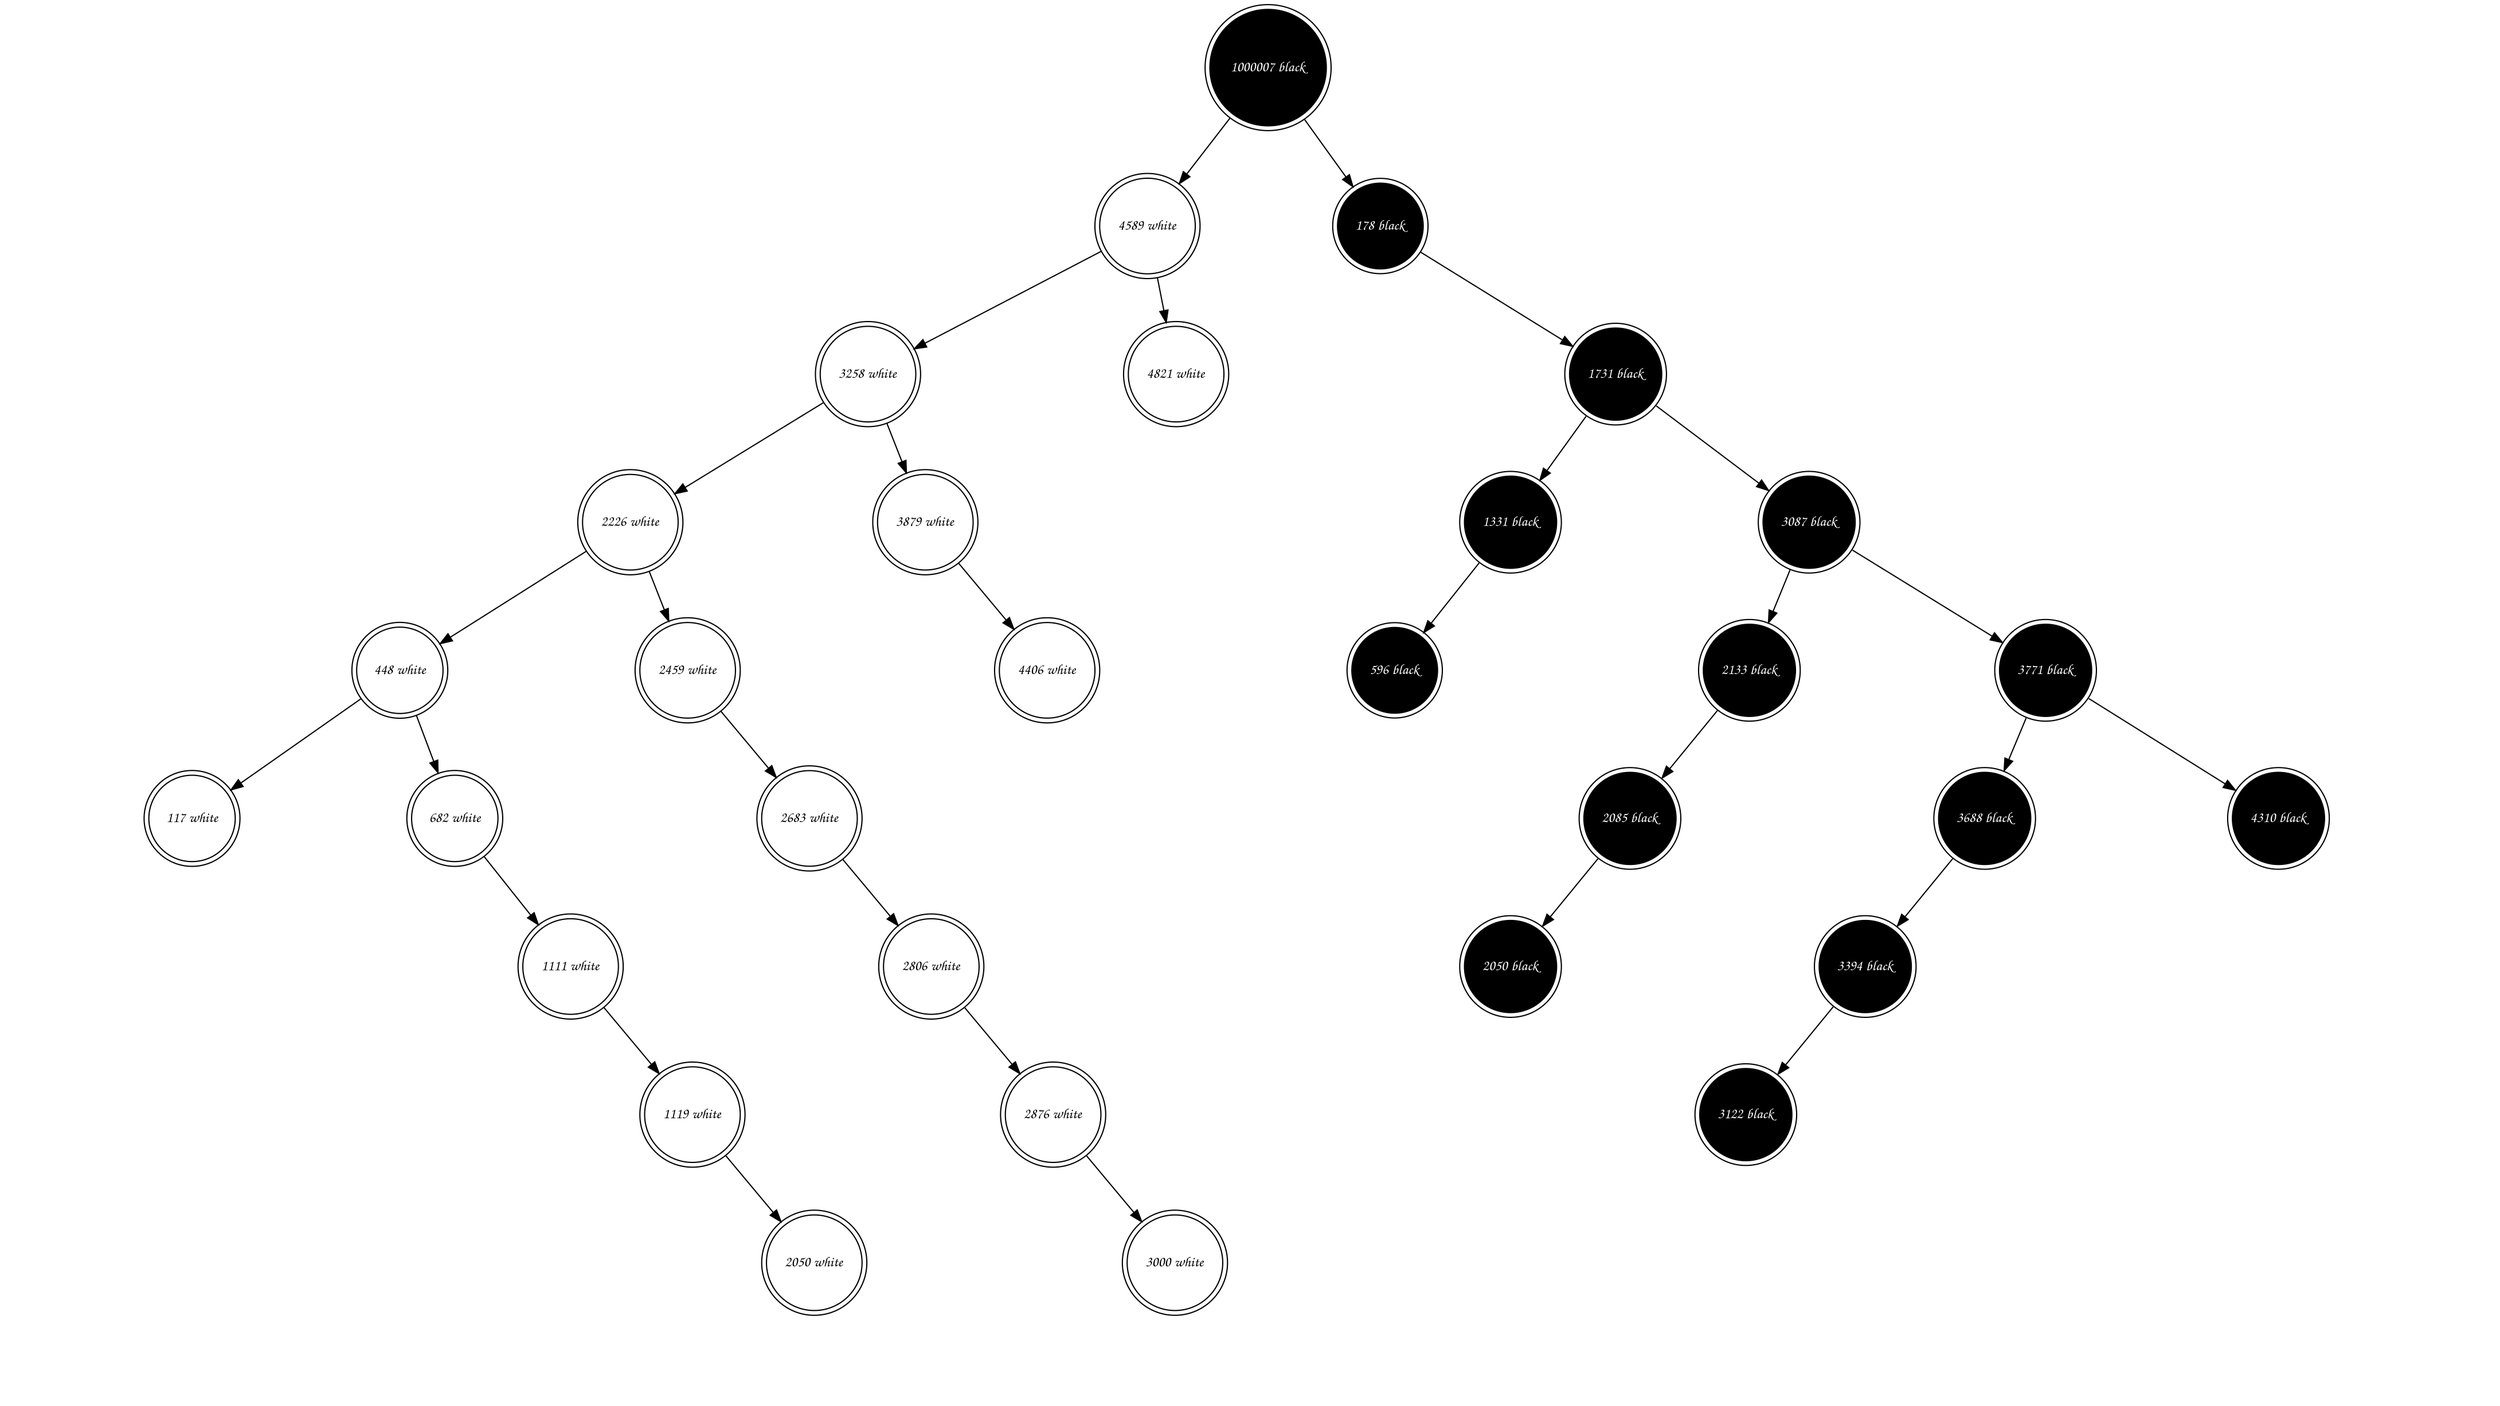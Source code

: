 digraph arbre {
	ordering = out;
	splines = false;
	"1000007 black" [style=filled, fillcolor="black", fontcolor="white", fontsize=12, shape=doublecircle, fontname="Comic Sans MS"];
	"4589 white" [style=filled, fillcolor="white", fontcolor="black", fontsize=12, shape=doublecircle, fontname="Comic Sans MS"];
	"1000007 black" -> "4589 white";
	"NIL0" [style=invis];
	"1000007 black" -> "NIL0" [style=invis];
	"178 black" [style=filled, fillcolor="black", fontcolor="white", fontsize=12, shape=doublecircle, fontname="Comic Sans MS"];
	"1000007 black" -> "178 black";
	"4589 white" [style=filled, fillcolor="white", fontcolor="black", fontsize=12, shape=doublecircle, fontname="Comic Sans MS"];
	"3258 white" [style=filled, fillcolor="white", fontcolor="black", fontsize=12, shape=doublecircle, fontname="Comic Sans MS"];
	"4589 white" -> "3258 white";
	"NIL1" [style=invis];
	"4589 white" -> "NIL1" [style=invis];
	"4821 white" [style=filled, fillcolor="white", fontcolor="black", fontsize=12, shape=doublecircle, fontname="Comic Sans MS"];
	"4589 white" -> "4821 white";
	"3258 white" [style=filled, fillcolor="white", fontcolor="black", fontsize=12, shape=doublecircle, fontname="Comic Sans MS"];
	"2226 white" [style=filled, fillcolor="white", fontcolor="black", fontsize=12, shape=doublecircle, fontname="Comic Sans MS"];
	"3258 white" -> "2226 white";
	"NIL2" [style=invis];
	"3258 white" -> "NIL2" [style=invis];
	"3879 white" [style=filled, fillcolor="white", fontcolor="black", fontsize=12, shape=doublecircle, fontname="Comic Sans MS"];
	"3258 white" -> "3879 white";
	"2226 white" [style=filled, fillcolor="white", fontcolor="black", fontsize=12, shape=doublecircle, fontname="Comic Sans MS"];
	"448 white" [style=filled, fillcolor="white", fontcolor="black", fontsize=12, shape=doublecircle, fontname="Comic Sans MS"];
	"2226 white" -> "448 white";
	"NIL3" [style=invis];
	"2226 white" -> "NIL3" [style=invis];
	"2459 white" [style=filled, fillcolor="white", fontcolor="black", fontsize=12, shape=doublecircle, fontname="Comic Sans MS"];
	"2226 white" -> "2459 white";
	"448 white" [style=filled, fillcolor="white", fontcolor="black", fontsize=12, shape=doublecircle, fontname="Comic Sans MS"];
	"117 white" [style=filled, fillcolor="white", fontcolor="black", fontsize=12, shape=doublecircle, fontname="Comic Sans MS"];
	"448 white" -> "117 white";
	"NIL4" [style=invis];
	"448 white" -> "NIL4" [style=invis];
	"682 white" [style=filled, fillcolor="white", fontcolor="black", fontsize=12, shape=doublecircle, fontname="Comic Sans MS"];
	"448 white" -> "682 white";
	"117 white" [style=filled, fillcolor="white", fontcolor="black", fontsize=12, shape=doublecircle, fontname="Comic Sans MS"];
	"NIL5" [style=invis];
	"117 white" -> "NIL5" [style=invis];
	"NIL6" [style=invis];
	"117 white" -> "NIL6" [style=invis];
	"NIL7" [style=invis];
	"117 white" -> "NIL7" [style=invis];
	"682 white" [style=filled, fillcolor="white", fontcolor="black", fontsize=12, shape=doublecircle, fontname="Comic Sans MS"];
	"NIL8" [style=invis];
	"682 white" -> "NIL8" [style=invis];
	"NIL9" [style=invis];
	"682 white" -> "NIL9" [style=invis];
	"1111 white" [style=filled, fillcolor="white", fontcolor="black", fontsize=12, shape=doublecircle, fontname="Comic Sans MS"];
	"682 white" -> "1111 white";
	"1111 white" [style=filled, fillcolor="white", fontcolor="black", fontsize=12, shape=doublecircle, fontname="Comic Sans MS"];
	"NIL10" [style=invis];
	"1111 white" -> "NIL10" [style=invis];
	"NIL11" [style=invis];
	"1111 white" -> "NIL11" [style=invis];
	"1119 white" [style=filled, fillcolor="white", fontcolor="black", fontsize=12, shape=doublecircle, fontname="Comic Sans MS"];
	"1111 white" -> "1119 white";
	"1119 white" [style=filled, fillcolor="white", fontcolor="black", fontsize=12, shape=doublecircle, fontname="Comic Sans MS"];
	"NIL12" [style=invis];
	"1119 white" -> "NIL12" [style=invis];
	"NIL13" [style=invis];
	"1119 white" -> "NIL13" [style=invis];
	"2050 white" [style=filled, fillcolor="white", fontcolor="black", fontsize=12, shape=doublecircle, fontname="Comic Sans MS"];
	"1119 white" -> "2050 white";
	"2050 white" [style=filled, fillcolor="white", fontcolor="black", fontsize=12, shape=doublecircle, fontname="Comic Sans MS"];
	"NIL14" [style=invis];
	"2050 white" -> "NIL14" [style=invis];
	"NIL15" [style=invis];
	"2050 white" -> "NIL15" [style=invis];
	"NIL16" [style=invis];
	"2050 white" -> "NIL16" [style=invis];
	"2459 white" [style=filled, fillcolor="white", fontcolor="black", fontsize=12, shape=doublecircle, fontname="Comic Sans MS"];
	"NIL17" [style=invis];
	"2459 white" -> "NIL17" [style=invis];
	"NIL18" [style=invis];
	"2459 white" -> "NIL18" [style=invis];
	"2683 white" [style=filled, fillcolor="white", fontcolor="black", fontsize=12, shape=doublecircle, fontname="Comic Sans MS"];
	"2459 white" -> "2683 white";
	"2683 white" [style=filled, fillcolor="white", fontcolor="black", fontsize=12, shape=doublecircle, fontname="Comic Sans MS"];
	"NIL19" [style=invis];
	"2683 white" -> "NIL19" [style=invis];
	"NIL20" [style=invis];
	"2683 white" -> "NIL20" [style=invis];
	"2806 white" [style=filled, fillcolor="white", fontcolor="black", fontsize=12, shape=doublecircle, fontname="Comic Sans MS"];
	"2683 white" -> "2806 white";
	"2806 white" [style=filled, fillcolor="white", fontcolor="black", fontsize=12, shape=doublecircle, fontname="Comic Sans MS"];
	"NIL21" [style=invis];
	"2806 white" -> "NIL21" [style=invis];
	"NIL22" [style=invis];
	"2806 white" -> "NIL22" [style=invis];
	"2876 white" [style=filled, fillcolor="white", fontcolor="black", fontsize=12, shape=doublecircle, fontname="Comic Sans MS"];
	"2806 white" -> "2876 white";
	"2876 white" [style=filled, fillcolor="white", fontcolor="black", fontsize=12, shape=doublecircle, fontname="Comic Sans MS"];
	"NIL23" [style=invis];
	"2876 white" -> "NIL23" [style=invis];
	"NIL24" [style=invis];
	"2876 white" -> "NIL24" [style=invis];
	"3000 white" [style=filled, fillcolor="white", fontcolor="black", fontsize=12, shape=doublecircle, fontname="Comic Sans MS"];
	"2876 white" -> "3000 white";
	"3000 white" [style=filled, fillcolor="white", fontcolor="black", fontsize=12, shape=doublecircle, fontname="Comic Sans MS"];
	"NIL25" [style=invis];
	"3000 white" -> "NIL25" [style=invis];
	"NIL26" [style=invis];
	"3000 white" -> "NIL26" [style=invis];
	"NIL27" [style=invis];
	"3000 white" -> "NIL27" [style=invis];
	"3879 white" [style=filled, fillcolor="white", fontcolor="black", fontsize=12, shape=doublecircle, fontname="Comic Sans MS"];
	"NIL28" [style=invis];
	"3879 white" -> "NIL28" [style=invis];
	"NIL29" [style=invis];
	"3879 white" -> "NIL29" [style=invis];
	"4406 white" [style=filled, fillcolor="white", fontcolor="black", fontsize=12, shape=doublecircle, fontname="Comic Sans MS"];
	"3879 white" -> "4406 white";
	"4406 white" [style=filled, fillcolor="white", fontcolor="black", fontsize=12, shape=doublecircle, fontname="Comic Sans MS"];
	"NIL30" [style=invis];
	"4406 white" -> "NIL30" [style=invis];
	"NIL31" [style=invis];
	"4406 white" -> "NIL31" [style=invis];
	"NIL32" [style=invis];
	"4406 white" -> "NIL32" [style=invis];
	"4821 white" [style=filled, fillcolor="white", fontcolor="black", fontsize=12, shape=doublecircle, fontname="Comic Sans MS"];
	"NIL33" [style=invis];
	"4821 white" -> "NIL33" [style=invis];
	"NIL34" [style=invis];
	"4821 white" -> "NIL34" [style=invis];
	"NIL35" [style=invis];
	"4821 white" -> "NIL35" [style=invis];
	"178 black" [style=filled, fillcolor="black", fontcolor="white", fontsize=12, shape=doublecircle, fontname="Comic Sans MS"];
	"NIL36" [style=invis];
	"178 black" -> "NIL36" [style=invis];
	"NIL37" [style=invis];
	"178 black" -> "NIL37" [style=invis];
	"1731 black" [style=filled, fillcolor="black", fontcolor="white", fontsize=12, shape=doublecircle, fontname="Comic Sans MS"];
	"178 black" -> "1731 black";
	"1731 black" [style=filled, fillcolor="black", fontcolor="white", fontsize=12, shape=doublecircle, fontname="Comic Sans MS"];
	"1331 black" [style=filled, fillcolor="black", fontcolor="white", fontsize=12, shape=doublecircle, fontname="Comic Sans MS"];
	"1731 black" -> "1331 black";
	"NIL38" [style=invis];
	"1731 black" -> "NIL38" [style=invis];
	"3087 black" [style=filled, fillcolor="black", fontcolor="white", fontsize=12, shape=doublecircle, fontname="Comic Sans MS"];
	"1731 black" -> "3087 black";
	"1331 black" [style=filled, fillcolor="black", fontcolor="white", fontsize=12, shape=doublecircle, fontname="Comic Sans MS"];
	"596 black" [style=filled, fillcolor="black", fontcolor="white", fontsize=12, shape=doublecircle, fontname="Comic Sans MS"];
	"1331 black" -> "596 black";
	"NIL39" [style=invis];
	"1331 black" -> "NIL39" [style=invis];
	"NIL40" [style=invis];
	"1331 black" -> "NIL40" [style=invis];
	"596 black" [style=filled, fillcolor="black", fontcolor="white", fontsize=12, shape=doublecircle, fontname="Comic Sans MS"];
	"NIL41" [style=invis];
	"596 black" -> "NIL41" [style=invis];
	"NIL42" [style=invis];
	"596 black" -> "NIL42" [style=invis];
	"NIL43" [style=invis];
	"596 black" -> "NIL43" [style=invis];
	"3087 black" [style=filled, fillcolor="black", fontcolor="white", fontsize=12, shape=doublecircle, fontname="Comic Sans MS"];
	"2133 black" [style=filled, fillcolor="black", fontcolor="white", fontsize=12, shape=doublecircle, fontname="Comic Sans MS"];
	"3087 black" -> "2133 black";
	"NIL44" [style=invis];
	"3087 black" -> "NIL44" [style=invis];
	"3771 black" [style=filled, fillcolor="black", fontcolor="white", fontsize=12, shape=doublecircle, fontname="Comic Sans MS"];
	"3087 black" -> "3771 black";
	"2133 black" [style=filled, fillcolor="black", fontcolor="white", fontsize=12, shape=doublecircle, fontname="Comic Sans MS"];
	"2085 black" [style=filled, fillcolor="black", fontcolor="white", fontsize=12, shape=doublecircle, fontname="Comic Sans MS"];
	"2133 black" -> "2085 black";
	"NIL45" [style=invis];
	"2133 black" -> "NIL45" [style=invis];
	"NIL46" [style=invis];
	"2133 black" -> "NIL46" [style=invis];
	"2085 black" [style=filled, fillcolor="black", fontcolor="white", fontsize=12, shape=doublecircle, fontname="Comic Sans MS"];
	"2050 black" [style=filled, fillcolor="black", fontcolor="white", fontsize=12, shape=doublecircle, fontname="Comic Sans MS"];
	"2085 black" -> "2050 black";
	"NIL47" [style=invis];
	"2085 black" -> "NIL47" [style=invis];
	"NIL48" [style=invis];
	"2085 black" -> "NIL48" [style=invis];
	"2050 black" [style=filled, fillcolor="black", fontcolor="white", fontsize=12, shape=doublecircle, fontname="Comic Sans MS"];
	"NIL49" [style=invis];
	"2050 black" -> "NIL49" [style=invis];
	"NIL50" [style=invis];
	"2050 black" -> "NIL50" [style=invis];
	"NIL51" [style=invis];
	"2050 black" -> "NIL51" [style=invis];
	"3771 black" [style=filled, fillcolor="black", fontcolor="white", fontsize=12, shape=doublecircle, fontname="Comic Sans MS"];
	"3688 black" [style=filled, fillcolor="black", fontcolor="white", fontsize=12, shape=doublecircle, fontname="Comic Sans MS"];
	"3771 black" -> "3688 black";
	"NIL52" [style=invis];
	"3771 black" -> "NIL52" [style=invis];
	"4310 black" [style=filled, fillcolor="black", fontcolor="white", fontsize=12, shape=doublecircle, fontname="Comic Sans MS"];
	"3771 black" -> "4310 black";
	"3688 black" [style=filled, fillcolor="black", fontcolor="white", fontsize=12, shape=doublecircle, fontname="Comic Sans MS"];
	"3394 black" [style=filled, fillcolor="black", fontcolor="white", fontsize=12, shape=doublecircle, fontname="Comic Sans MS"];
	"3688 black" -> "3394 black";
	"NIL53" [style=invis];
	"3688 black" -> "NIL53" [style=invis];
	"NIL54" [style=invis];
	"3688 black" -> "NIL54" [style=invis];
	"3394 black" [style=filled, fillcolor="black", fontcolor="white", fontsize=12, shape=doublecircle, fontname="Comic Sans MS"];
	"3122 black" [style=filled, fillcolor="black", fontcolor="white", fontsize=12, shape=doublecircle, fontname="Comic Sans MS"];
	"3394 black" -> "3122 black";
	"NIL55" [style=invis];
	"3394 black" -> "NIL55" [style=invis];
	"NIL56" [style=invis];
	"3394 black" -> "NIL56" [style=invis];
	"3122 black" [style=filled, fillcolor="black", fontcolor="white", fontsize=12, shape=doublecircle, fontname="Comic Sans MS"];
	"NIL57" [style=invis];
	"3122 black" -> "NIL57" [style=invis];
	"NIL58" [style=invis];
	"3122 black" -> "NIL58" [style=invis];
	"NIL59" [style=invis];
	"3122 black" -> "NIL59" [style=invis];
	"4310 black" [style=filled, fillcolor="black", fontcolor="white", fontsize=12, shape=doublecircle, fontname="Comic Sans MS"];
	"NIL60" [style=invis];
	"4310 black" -> "NIL60" [style=invis];
	"NIL61" [style=invis];
	"4310 black" -> "NIL61" [style=invis];
	"NIL62" [style=invis];
	"4310 black" -> "NIL62" [style=invis];
}
